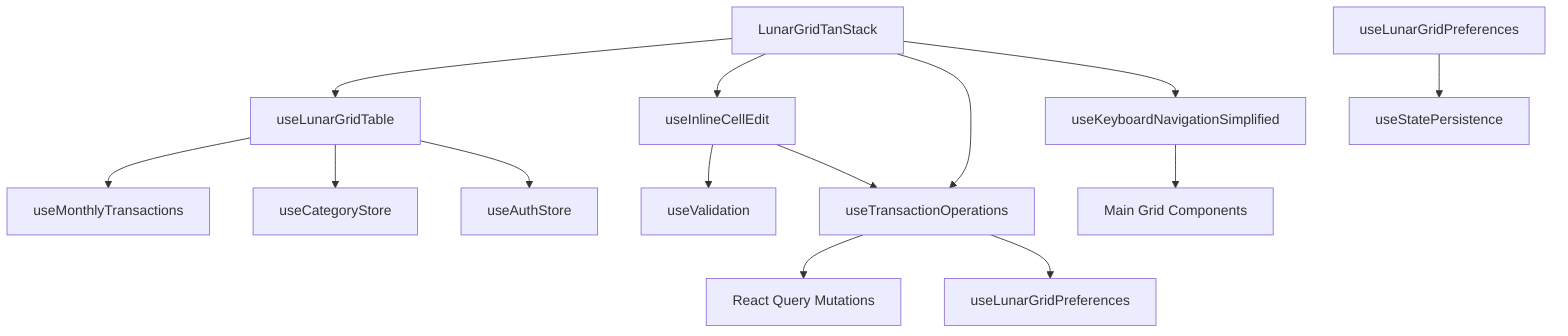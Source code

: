 graph TB
    A[useLunarGridTable] --> B[useMonthlyTransactions]
    A --> C[useCategoryStore]
    A --> D[useAuthStore]

    E[useInlineCellEdit] --> F[useValidation]
    E --> G[useTransactionOperations]

    G --> H[React Query Mutations]
    G --> I[useLunarGridPreferences]

    J[useKeyboardNavigationSimplified] --> K[Main Grid Components]

    L[useLunarGridPreferences] --> M[useStatePersistence]

    N[LunarGridTanStack] --> A
    N --> E
    N --> G
    N --> J